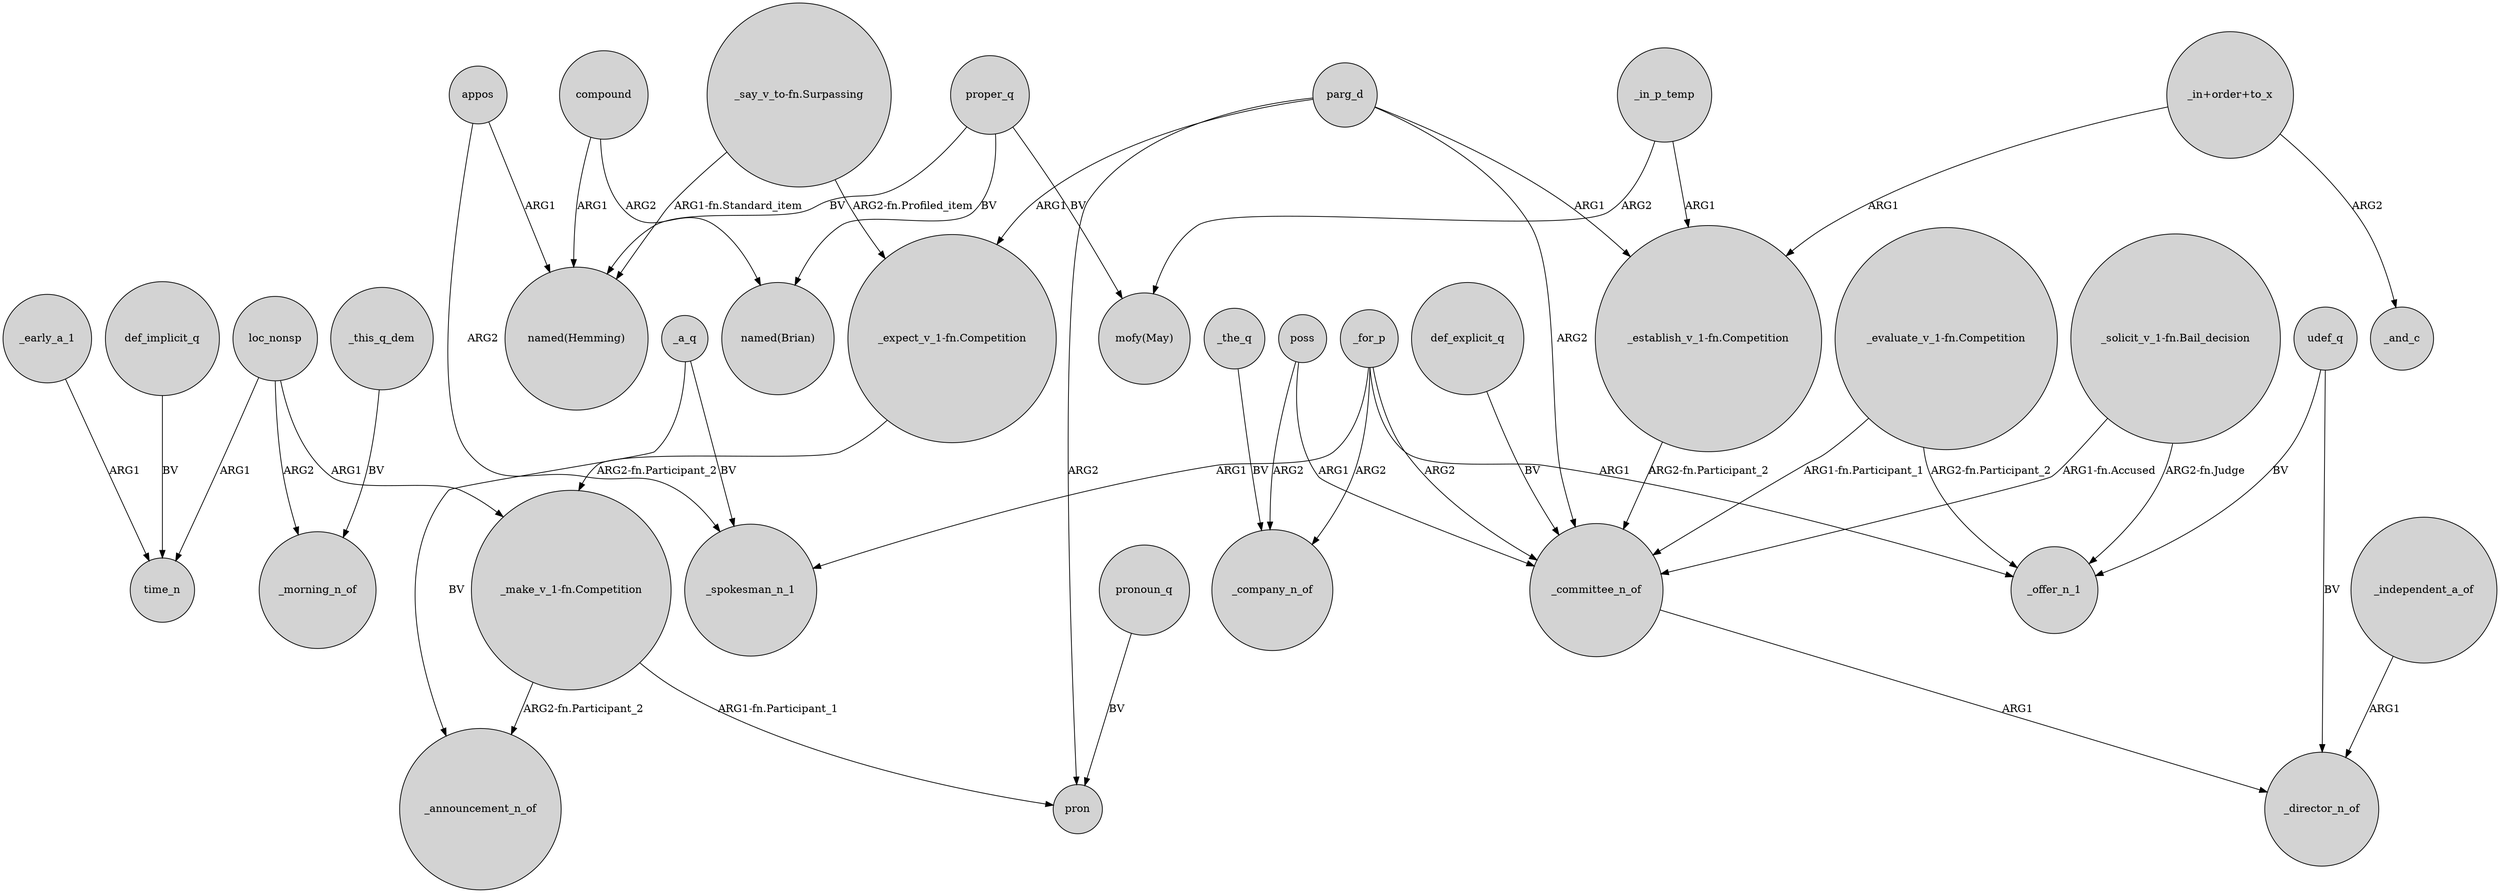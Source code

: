 digraph {
	node [shape=circle style=filled]
	_early_a_1 -> time_n [label=ARG1]
	udef_q -> _director_n_of [label=BV]
	parg_d -> _committee_n_of [label=ARG2]
	_for_p -> _offer_n_1 [label=ARG1]
	loc_nonsp -> _morning_n_of [label=ARG2]
	"_solicit_v_1-fn.Bail_decision" -> _offer_n_1 [label="ARG2-fn.Judge"]
	"_evaluate_v_1-fn.Competition" -> _offer_n_1 [label="ARG2-fn.Participant_2"]
	appos -> "named(Hemming)" [label=ARG1]
	"_evaluate_v_1-fn.Competition" -> _committee_n_of [label="ARG1-fn.Participant_1"]
	compound -> "named(Brian)" [label=ARG2]
	_independent_a_of -> _director_n_of [label=ARG1]
	parg_d -> pron [label=ARG2]
	_committee_n_of -> _director_n_of [label=ARG1]
	udef_q -> _offer_n_1 [label=BV]
	_for_p -> _spokesman_n_1 [label=ARG1]
	def_explicit_q -> _committee_n_of [label=BV]
	proper_q -> "named(Hemming)" [label=BV]
	_a_q -> _announcement_n_of [label=BV]
	"_say_v_to-fn.Surpassing" -> "_expect_v_1-fn.Competition" [label="ARG2-fn.Profiled_item"]
	"_make_v_1-fn.Competition" -> _announcement_n_of [label="ARG2-fn.Participant_2"]
	proper_q -> "mofy(May)" [label=BV]
	pronoun_q -> pron [label=BV]
	poss -> _company_n_of [label=ARG2]
	poss -> _committee_n_of [label=ARG1]
	"_make_v_1-fn.Competition" -> pron [label="ARG1-fn.Participant_1"]
	loc_nonsp -> "_make_v_1-fn.Competition" [label=ARG1]
	"_in+order+to_x" -> _and_c [label=ARG2]
	compound -> "named(Hemming)" [label=ARG1]
	loc_nonsp -> time_n [label=ARG1]
	_in_p_temp -> "_establish_v_1-fn.Competition" [label=ARG1]
	"_in+order+to_x" -> "_establish_v_1-fn.Competition" [label=ARG1]
	parg_d -> "_expect_v_1-fn.Competition" [label=ARG1]
	_for_p -> _company_n_of [label=ARG2]
	proper_q -> "named(Brian)" [label=BV]
	appos -> _spokesman_n_1 [label=ARG2]
	"_say_v_to-fn.Surpassing" -> "named(Hemming)" [label="ARG1-fn.Standard_item"]
	_in_p_temp -> "mofy(May)" [label=ARG2]
	"_expect_v_1-fn.Competition" -> "_make_v_1-fn.Competition" [label="ARG2-fn.Participant_2"]
	parg_d -> "_establish_v_1-fn.Competition" [label=ARG1]
	"_solicit_v_1-fn.Bail_decision" -> _committee_n_of [label="ARG1-fn.Accused"]
	_the_q -> _company_n_of [label=BV]
	_a_q -> _spokesman_n_1 [label=BV]
	_this_q_dem -> _morning_n_of [label=BV]
	def_implicit_q -> time_n [label=BV]
	"_establish_v_1-fn.Competition" -> _committee_n_of [label="ARG2-fn.Participant_2"]
	_for_p -> _committee_n_of [label=ARG2]
}

